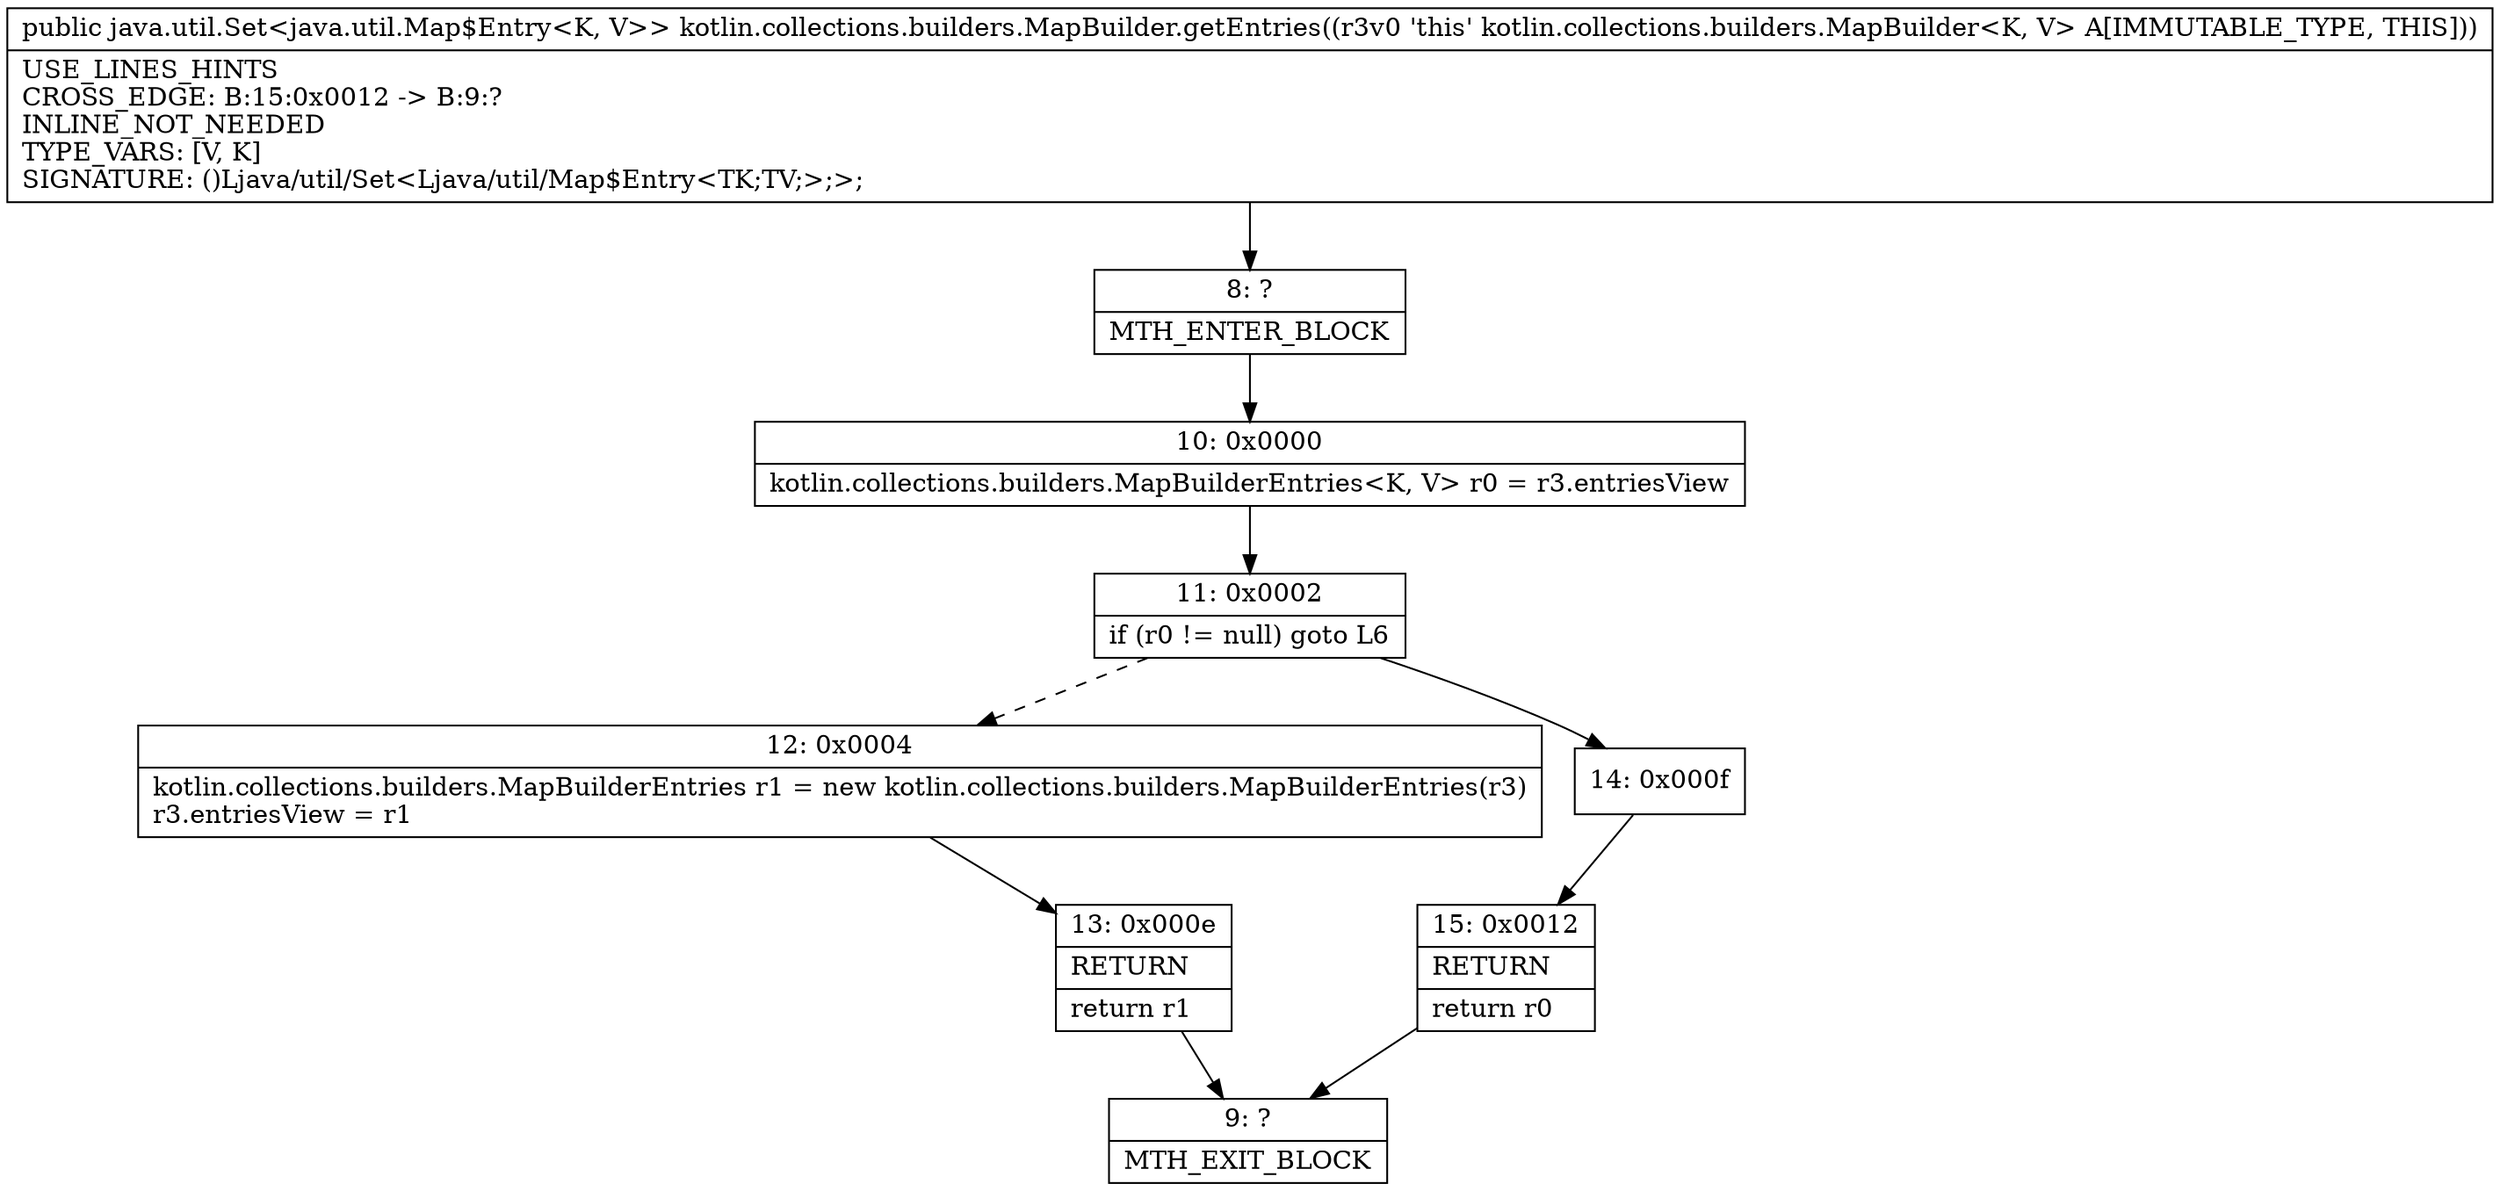digraph "CFG forkotlin.collections.builders.MapBuilder.getEntries()Ljava\/util\/Set;" {
Node_8 [shape=record,label="{8\:\ ?|MTH_ENTER_BLOCK\l}"];
Node_10 [shape=record,label="{10\:\ 0x0000|kotlin.collections.builders.MapBuilderEntries\<K, V\> r0 = r3.entriesView\l}"];
Node_11 [shape=record,label="{11\:\ 0x0002|if (r0 != null) goto L6\l}"];
Node_12 [shape=record,label="{12\:\ 0x0004|kotlin.collections.builders.MapBuilderEntries r1 = new kotlin.collections.builders.MapBuilderEntries(r3)\lr3.entriesView = r1\l}"];
Node_13 [shape=record,label="{13\:\ 0x000e|RETURN\l|return r1\l}"];
Node_9 [shape=record,label="{9\:\ ?|MTH_EXIT_BLOCK\l}"];
Node_14 [shape=record,label="{14\:\ 0x000f}"];
Node_15 [shape=record,label="{15\:\ 0x0012|RETURN\l|return r0\l}"];
MethodNode[shape=record,label="{public java.util.Set\<java.util.Map$Entry\<K, V\>\> kotlin.collections.builders.MapBuilder.getEntries((r3v0 'this' kotlin.collections.builders.MapBuilder\<K, V\> A[IMMUTABLE_TYPE, THIS]))  | USE_LINES_HINTS\lCROSS_EDGE: B:15:0x0012 \-\> B:9:?\lINLINE_NOT_NEEDED\lTYPE_VARS: [V, K]\lSIGNATURE: ()Ljava\/util\/Set\<Ljava\/util\/Map$Entry\<TK;TV;\>;\>;\l}"];
MethodNode -> Node_8;Node_8 -> Node_10;
Node_10 -> Node_11;
Node_11 -> Node_12[style=dashed];
Node_11 -> Node_14;
Node_12 -> Node_13;
Node_13 -> Node_9;
Node_14 -> Node_15;
Node_15 -> Node_9;
}

